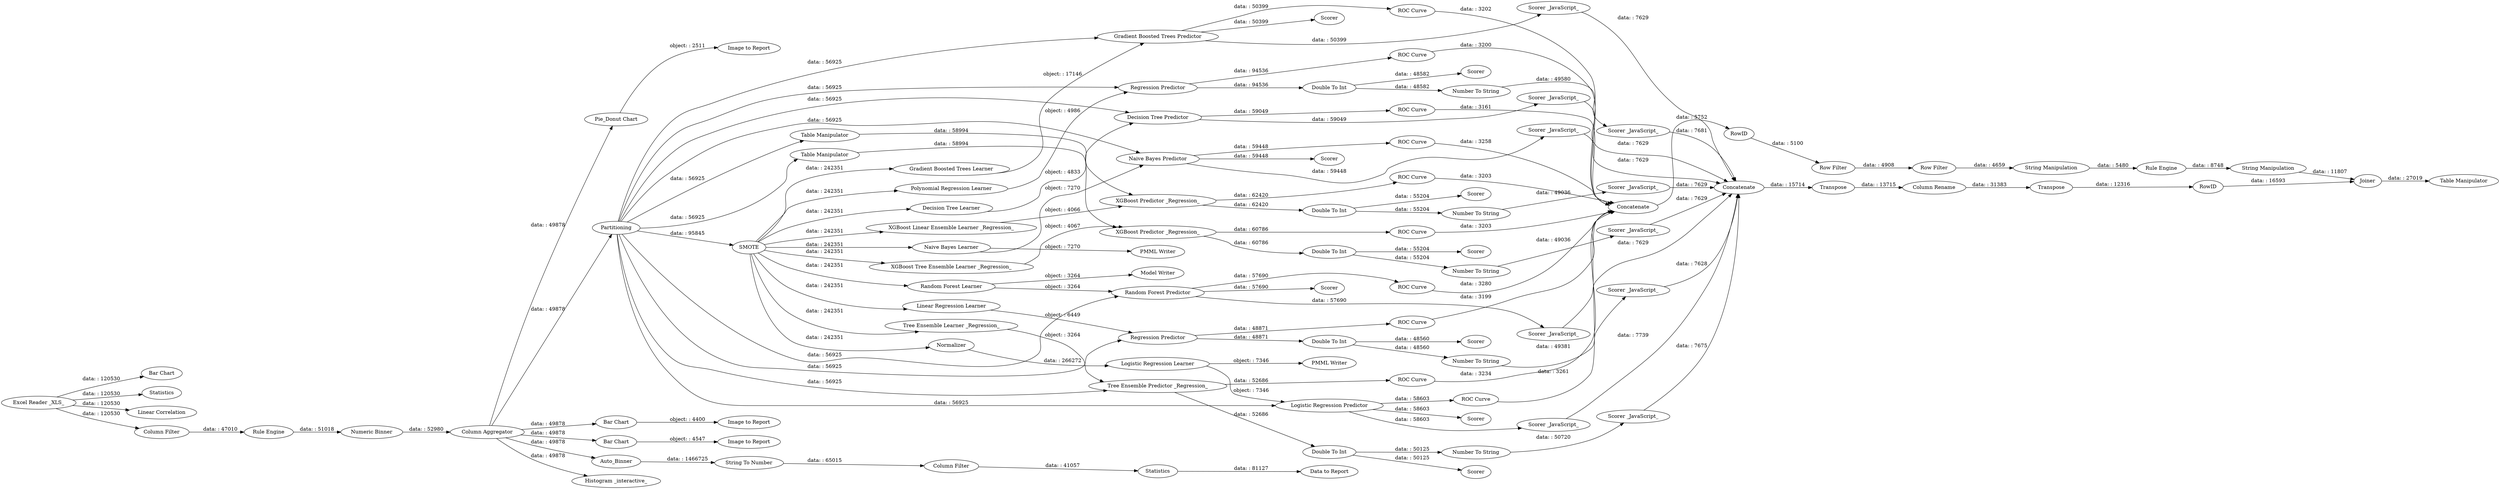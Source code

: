 digraph {
	"-5612921719468064499_38" [label="Logistic Regression Learner"]
	"-5612921719468064499_74" [label="Pie_Donut Chart"]
	"-5612921719468064499_143" [label="Regression Predictor"]
	"-967440933564086531_98" [label="Column Filter"]
	"-5612921719468064499_165" [label="Double To Int"]
	"-5612921719468064499_204" [label="Table Manipulator"]
	"-5612921719468064499_202" [label=RowID]
	"-5612921719468064499_137" [label="ROC Curve"]
	"-5612921719468064499_134" [label="Bar Chart"]
	"-5612921719468064499_181" [label=Concatenate]
	"-5612921719468064499_173" [label="Scorer _JavaScript_"]
	"-5612921719468064499_78" [label="Image to Report"]
	"-5612921719468064499_171" [label="Scorer _JavaScript_"]
	"-5612921719468064499_162" [label="Double To Int"]
	"-5612921719468064499_149" [label="XGBoost Predictor _Regression_"]
	"-5612921719468064499_206" [label="Model Writer"]
	"-5612921719468064499_199" [label="Rule Engine"]
	"-5612921719468064499_46" [label="Data to Report"]
	"-5612921719468064499_164" [label="Table Manipulator"]
	"-5612921719468064499_175" [label="Scorer _JavaScript_"]
	"-967440933564086531_99" [label="String To Number"]
	"-5612921719468064499_178" [label="Number To String"]
	"-5612921719468064499_167" [label="Scorer _JavaScript_"]
	"-5612921719468064499_182" [label=Transpose]
	"-5612921719468064499_174" [label="Scorer _JavaScript_"]
	"-5612921719468064499_172" [label="Scorer _JavaScript_"]
	"-5612921719468064499_144" [label="XGBoost Linear Ensemble Learner _Regression_"]
	"-5612921719468064499_4" [label=Partitioning]
	"-5612921719468064499_195" [label="Row Filter"]
	"-5612921719468064499_35" [label=SMOTE]
	"-5612921719468064499_113" [label="ROC Curve"]
	"-5612921719468064499_75" [label="Bar Chart"]
	"-5612921719468064499_188" [label="ROC Curve"]
	"-5612921719468064499_170" [label="Scorer _JavaScript_"]
	"-5612921719468064499_77" [label="Bar Chart"]
	"-5612921719468064499_39" [label="Logistic Regression Predictor"]
	"-5612921719468064499_136" [label="Tree Ensemble Predictor _Regression_"]
	"-5612921719468064499_201" [label=Joiner]
	"-5612921719468064499_111" [label="ROC Curve"]
	"-5612921719468064499_151" [label=Scorer]
	"-5612921719468064499_48" [label="Image to Report"]
	"-5612921719468064499_158" [label=Scorer]
	"-5612921719468064499_168" [label="Scorer _JavaScript_"]
	"-5612921719468064499_153" [label=Normalizer]
	"-5612921719468064499_193" [label=RowID]
	"-5612921719468064499_112" [label="ROC Curve"]
	"-5612921719468064499_176" [label="Number To String"]
	"-5612921719468064499_130" [label="Rule Engine"]
	"-5612921719468064499_152" [label=Scorer]
	"-5612921719468064499_177" [label="Number To String"]
	"-5612921719468064499_110" [label="Column Aggregator"]
	"-5612921719468064499_8" [label="Excel Reader _XLS_"]
	"-967440933564086531_97" [label=Auto_Binner]
	"-5612921719468064499_135" [label="Tree Ensemble Learner _Regression_"]
	"-5612921719468064499_185" [label="Decision Tree Learner"]
	"-5612921719468064499_150" [label=Scorer]
	"-5612921719468064499_156" [label=Scorer]
	"-5612921719468064499_145" [label="XGBoost Predictor _Regression_"]
	"-5612921719468064499_169" [label="Scorer _JavaScript_"]
	"-5612921719468064499_140" [label="Regression Predictor"]
	"-5612921719468064499_103" [label="Random Forest Predictor"]
	"-5612921719468064499_155" [label="Double To Int"]
	"-5612921719468064499_106" [label="Gradient Boosted Trees Predictor"]
	"-5612921719468064499_109" [label="Numeric Binner"]
	"-5612921719468064499_160" [label=Scorer]
	"-5612921719468064499_194" [label="Row Filter"]
	"-5612921719468064499_208" [label="PMML Writer"]
	"-5612921719468064499_154" [label=Scorer]
	"-5612921719468064499_166" [label=Scorer]
	"-5612921719468064499_184" [label=Transpose]
	"-5612921719468064499_108" [label=Statistics]
	"-5612921719468064499_18" [label="Histogram _interactive_"]
	"-5612921719468064499_161" [label="Table Manipulator"]
	"-5612921719468064499_139" [label="Polynomial Regression Learner"]
	"-5612921719468064499_205" [label="Linear Correlation"]
	"-5612921719468064499_157" [label="Double To Int"]
	"-5612921719468064499_200" [label="String Manipulation"]
	"-5612921719468064499_95" [label="ROC Curve"]
	"-5612921719468064499_34" [label=Statistics]
	"-5612921719468064499_147" [label="ROC Curve"]
	"-5612921719468064499_101" [label="Gradient Boosted Trees Learner"]
	"-5612921719468064499_141" [label="ROC Curve"]
	"-5612921719468064499_183" [label="Column Rename"]
	"-5612921719468064499_207" [label="PMML Writer"]
	"-5612921719468064499_76" [label="Image to Report"]
	"-5612921719468064499_179" [label="Number To String"]
	"-5612921719468064499_148" [label="ROC Curve"]
	"-5612921719468064499_102" [label="Random Forest Learner"]
	"-5612921719468064499_186" [label="Decision Tree Predictor"]
	"-5612921719468064499_104" [label="Naive Bayes Learner"]
	"-5612921719468064499_128" [label="Naive Bayes Predictor"]
	"-5612921719468064499_189" [label=Concatenate]
	"-5612921719468064499_159" [label="Double To Int"]
	"-5612921719468064499_163" [label=Scorer]
	"-5612921719468064499_187" [label="Scorer _JavaScript_"]
	"-5612921719468064499_180" [label="Number To String"]
	"-5612921719468064499_146" [label="XGBoost Tree Ensemble Learner _Regression_"]
	"-5612921719468064499_14" [label="Column Filter"]
	"-5612921719468064499_138" [label="Linear Regression Learner"]
	"-5612921719468064499_198" [label="String Manipulation"]
	"-5612921719468064499_142" [label="ROC Curve"]
	"-5612921719468064499_155" -> "-5612921719468064499_156" [label="data: : 50125"]
	"-5612921719468064499_187" -> "-5612921719468064499_181" [label="data: : 7629"]
	"-5612921719468064499_4" -> "-5612921719468064499_143" [label="data: : 56925"]
	"-5612921719468064499_128" -> "-5612921719468064499_150" [label="data: : 59448"]
	"-5612921719468064499_104" -> "-5612921719468064499_208" [label="object: : 7270"]
	"-5612921719468064499_138" -> "-5612921719468064499_140" [label="object: : 6449"]
	"-5612921719468064499_34" -> "-5612921719468064499_46" [label="data: : 81127"]
	"-5612921719468064499_8" -> "-5612921719468064499_134" [label="data: : 120530"]
	"-5612921719468064499_165" -> "-5612921719468064499_180" [label="data: : 55204"]
	"-5612921719468064499_130" -> "-5612921719468064499_109" [label="data: : 51018"]
	"-5612921719468064499_4" -> "-5612921719468064499_136" [label="data: : 56925"]
	"-5612921719468064499_186" -> "-5612921719468064499_188" [label="data: : 59049"]
	"-5612921719468064499_4" -> "-5612921719468064499_140" [label="data: : 56925"]
	"-5612921719468064499_103" -> "-5612921719468064499_151" [label="data: : 57690"]
	"-5612921719468064499_38" -> "-5612921719468064499_207" [label="object: : 7346"]
	"-5612921719468064499_186" -> "-5612921719468064499_187" [label="data: : 59049"]
	"-5612921719468064499_103" -> "-5612921719468064499_167" [label="data: : 57690"]
	"-5612921719468064499_111" -> "-5612921719468064499_189" [label="data: : 3280"]
	"-5612921719468064499_143" -> "-5612921719468064499_142" [label="data: : 94536"]
	"-5612921719468064499_194" -> "-5612921719468064499_195" [label="data: : 4908"]
	"-5612921719468064499_200" -> "-5612921719468064499_201" [label="data: : 11807"]
	"-5612921719468064499_4" -> "-5612921719468064499_39" [label="data: : 56925"]
	"-5612921719468064499_179" -> "-5612921719468064499_174" [label="data: : 49036"]
	"-5612921719468064499_35" -> "-5612921719468064499_102" [label="data: : 242351"]
	"-5612921719468064499_4" -> "-5612921719468064499_128" [label="data: : 56925"]
	"-5612921719468064499_106" -> "-5612921719468064499_95" [label="data: : 50399"]
	"-5612921719468064499_184" -> "-5612921719468064499_202" [label="data: : 12316"]
	"-5612921719468064499_14" -> "-5612921719468064499_130" [label="data: : 47010"]
	"-5612921719468064499_174" -> "-5612921719468064499_181" [label="data: : 7629"]
	"-5612921719468064499_189" -> "-5612921719468064499_193" [label="data: : 5752"]
	"-5612921719468064499_136" -> "-5612921719468064499_137" [label="data: : 52686"]
	"-967440933564086531_99" -> "-967440933564086531_98" [label="data: : 65015"]
	"-5612921719468064499_104" -> "-5612921719468064499_128" [label="object: : 7270"]
	"-5612921719468064499_35" -> "-5612921719468064499_138" [label="data: : 242351"]
	"-967440933564086531_98" -> "-5612921719468064499_34" [label="data: : 41057"]
	"-5612921719468064499_167" -> "-5612921719468064499_181" [label="data: : 7629"]
	"-5612921719468064499_4" -> "-5612921719468064499_161" [label="data: : 56925"]
	"-5612921719468064499_74" -> "-5612921719468064499_48" [label="object: : 2511"]
	"-5612921719468064499_35" -> "-5612921719468064499_146" [label="data: : 242351"]
	"-967440933564086531_97" -> "-967440933564086531_99" [label="data: : 1466725"]
	"-5612921719468064499_147" -> "-5612921719468064499_189" [label="data: : 3203"]
	"-5612921719468064499_157" -> "-5612921719468064499_177" [label="data: : 48560"]
	"-5612921719468064499_195" -> "-5612921719468064499_198" [label="data: : 4659"]
	"-5612921719468064499_113" -> "-5612921719468064499_189" [label="data: : 3258"]
	"-5612921719468064499_183" -> "-5612921719468064499_184" [label="data: : 31383"]
	"-5612921719468064499_144" -> "-5612921719468064499_145" [label="object: : 4066"]
	"-5612921719468064499_101" -> "-5612921719468064499_106" [label="object: : 17146"]
	"-5612921719468064499_169" -> "-5612921719468064499_181" [label="data: : 7629"]
	"-5612921719468064499_145" -> "-5612921719468064499_162" [label="data: : 62420"]
	"-5612921719468064499_177" -> "-5612921719468064499_172" [label="data: : 49381"]
	"-5612921719468064499_128" -> "-5612921719468064499_113" [label="data: : 59448"]
	"-5612921719468064499_148" -> "-5612921719468064499_189" [label="data: : 3203"]
	"-5612921719468064499_110" -> "-5612921719468064499_75" [label="data: : 49878"]
	"-5612921719468064499_178" -> "-5612921719468064499_173" [label="data: : 49580"]
	"-5612921719468064499_35" -> "-5612921719468064499_144" [label="data: : 242351"]
	"-5612921719468064499_185" -> "-5612921719468064499_186" [label="object: : 4833"]
	"-5612921719468064499_162" -> "-5612921719468064499_179" [label="data: : 55204"]
	"-5612921719468064499_182" -> "-5612921719468064499_183" [label="data: : 13715"]
	"-5612921719468064499_137" -> "-5612921719468064499_189" [label="data: : 3234"]
	"-5612921719468064499_35" -> "-5612921719468064499_135" [label="data: : 242351"]
	"-5612921719468064499_110" -> "-5612921719468064499_18" [label="data: : 49878"]
	"-5612921719468064499_153" -> "-5612921719468064499_38" [label="data: : 266272"]
	"-5612921719468064499_176" -> "-5612921719468064499_171" [label="data: : 50720"]
	"-5612921719468064499_165" -> "-5612921719468064499_166" [label="data: : 55204"]
	"-5612921719468064499_4" -> "-5612921719468064499_103" [label="data: : 56925"]
	"-5612921719468064499_102" -> "-5612921719468064499_206" [label="object: : 3264"]
	"-5612921719468064499_173" -> "-5612921719468064499_181" [label="data: : 7681"]
	"-5612921719468064499_155" -> "-5612921719468064499_176" [label="data: : 50125"]
	"-5612921719468064499_103" -> "-5612921719468064499_111" [label="data: : 57690"]
	"-5612921719468064499_162" -> "-5612921719468064499_163" [label="data: : 55204"]
	"-5612921719468064499_161" -> "-5612921719468064499_145" [label="data: : 58994"]
	"-5612921719468064499_202" -> "-5612921719468064499_201" [label="data: : 16593"]
	"-5612921719468064499_128" -> "-5612921719468064499_169" [label="data: : 59448"]
	"-5612921719468064499_141" -> "-5612921719468064499_189" [label="data: : 3199"]
	"-5612921719468064499_146" -> "-5612921719468064499_149" [label="object: : 4067"]
	"-5612921719468064499_39" -> "-5612921719468064499_152" [label="data: : 58603"]
	"-5612921719468064499_199" -> "-5612921719468064499_200" [label="data: : 8748"]
	"-5612921719468064499_149" -> "-5612921719468064499_165" [label="data: : 60786"]
	"-5612921719468064499_8" -> "-5612921719468064499_14" [label="data: : 120530"]
	"-5612921719468064499_110" -> "-5612921719468064499_4" [label="data: : 49878"]
	"-5612921719468064499_102" -> "-5612921719468064499_103" [label="object: : 3264"]
	"-5612921719468064499_8" -> "-5612921719468064499_205" [label="data: : 120530"]
	"-5612921719468064499_35" -> "-5612921719468064499_139" [label="data: : 242351"]
	"-5612921719468064499_110" -> "-967440933564086531_97" [label="data: : 49878"]
	"-5612921719468064499_136" -> "-5612921719468064499_155" [label="data: : 52686"]
	"-5612921719468064499_143" -> "-5612921719468064499_159" [label="data: : 94536"]
	"-5612921719468064499_112" -> "-5612921719468064499_189" [label="data: : 3261"]
	"-5612921719468064499_95" -> "-5612921719468064499_189" [label="data: : 3202"]
	"-5612921719468064499_159" -> "-5612921719468064499_178" [label="data: : 48582"]
	"-5612921719468064499_201" -> "-5612921719468064499_204" [label="data: : 27019"]
	"-5612921719468064499_110" -> "-5612921719468064499_74" [label="data: : 49878"]
	"-5612921719468064499_38" -> "-5612921719468064499_39" [label="object: : 7346"]
	"-5612921719468064499_106" -> "-5612921719468064499_154" [label="data: : 50399"]
	"-5612921719468064499_35" -> "-5612921719468064499_153" [label="data: : 242351"]
	"-5612921719468064499_35" -> "-5612921719468064499_101" [label="data: : 242351"]
	"-5612921719468064499_35" -> "-5612921719468064499_185" [label="data: : 242351"]
	"-5612921719468064499_4" -> "-5612921719468064499_35" [label="data: : 95845"]
	"-5612921719468064499_39" -> "-5612921719468064499_112" [label="data: : 58603"]
	"-5612921719468064499_4" -> "-5612921719468064499_164" [label="data: : 56925"]
	"-5612921719468064499_180" -> "-5612921719468064499_175" [label="data: : 49036"]
	"-5612921719468064499_181" -> "-5612921719468064499_182" [label="data: : 15714"]
	"-5612921719468064499_4" -> "-5612921719468064499_186" [label="data: : 56925"]
	"-5612921719468064499_164" -> "-5612921719468064499_149" [label="data: : 58994"]
	"-5612921719468064499_193" -> "-5612921719468064499_194" [label="data: : 5100"]
	"-5612921719468064499_145" -> "-5612921719468064499_147" [label="data: : 62420"]
	"-5612921719468064499_198" -> "-5612921719468064499_199" [label="data: : 5480"]
	"-5612921719468064499_171" -> "-5612921719468064499_181" [label="data: : 7675"]
	"-5612921719468064499_140" -> "-5612921719468064499_157" [label="data: : 48871"]
	"-5612921719468064499_168" -> "-5612921719468064499_181" [label="data: : 7739"]
	"-5612921719468064499_106" -> "-5612921719468064499_170" [label="data: : 50399"]
	"-5612921719468064499_142" -> "-5612921719468064499_189" [label="data: : 3200"]
	"-5612921719468064499_77" -> "-5612921719468064499_78" [label="object: : 4547"]
	"-5612921719468064499_109" -> "-5612921719468064499_110" [label="data: : 52980"]
	"-5612921719468064499_149" -> "-5612921719468064499_148" [label="data: : 60786"]
	"-5612921719468064499_170" -> "-5612921719468064499_181" [label="data: : 7629"]
	"-5612921719468064499_175" -> "-5612921719468064499_181" [label="data: : 7629"]
	"-5612921719468064499_139" -> "-5612921719468064499_143" [label="object: : 4986"]
	"-5612921719468064499_39" -> "-5612921719468064499_168" [label="data: : 58603"]
	"-5612921719468064499_8" -> "-5612921719468064499_108" [label="data: : 120530"]
	"-5612921719468064499_35" -> "-5612921719468064499_104" [label="data: : 242351"]
	"-5612921719468064499_135" -> "-5612921719468064499_136" [label="object: : 3264"]
	"-5612921719468064499_157" -> "-5612921719468064499_158" [label="data: : 48560"]
	"-5612921719468064499_140" -> "-5612921719468064499_141" [label="data: : 48871"]
	"-5612921719468064499_4" -> "-5612921719468064499_106" [label="data: : 56925"]
	"-5612921719468064499_159" -> "-5612921719468064499_160" [label="data: : 48582"]
	"-5612921719468064499_188" -> "-5612921719468064499_189" [label="data: : 3161"]
	"-5612921719468064499_75" -> "-5612921719468064499_76" [label="object: : 4400"]
	"-5612921719468064499_172" -> "-5612921719468064499_181" [label="data: : 7628"]
	"-5612921719468064499_110" -> "-5612921719468064499_77" [label="data: : 49878"]
	rankdir=LR
}
